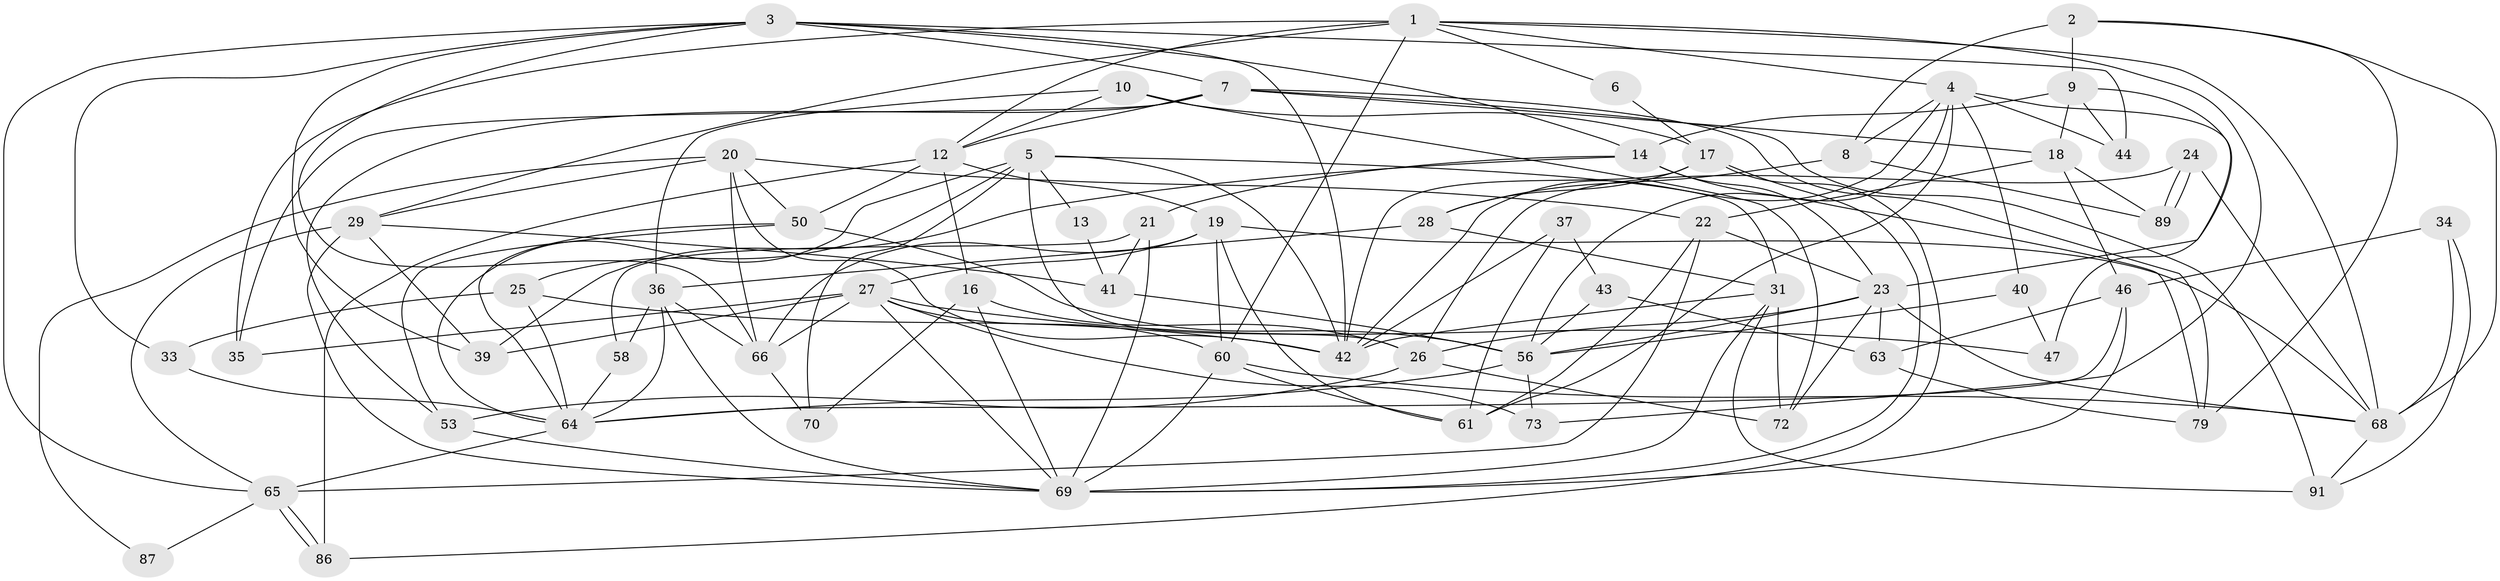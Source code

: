 // original degree distribution, {6: 0.08, 3: 0.38, 4: 0.26, 5: 0.17, 2: 0.06, 7: 0.04, 9: 0.01}
// Generated by graph-tools (version 1.1) at 2025/39/02/21/25 10:39:00]
// undirected, 61 vertices, 154 edges
graph export_dot {
graph [start="1"]
  node [color=gray90,style=filled];
  1 [super="+96"];
  2 [super="+59"];
  3 [super="+77"];
  4 [super="+90"];
  5 [super="+15"];
  6 [super="+78"];
  7 [super="+48"];
  8 [super="+62"];
  9 [super="+11"];
  10 [super="+97"];
  12 [super="+55"];
  13;
  14 [super="+95"];
  16 [super="+51"];
  17 [super="+45"];
  18 [super="+30"];
  19 [super="+98"];
  20 [super="+57"];
  21;
  22 [super="+32"];
  23 [super="+100"];
  24 [super="+85"];
  25;
  26 [super="+76"];
  27 [super="+54"];
  28;
  29 [super="+38"];
  31 [super="+49"];
  33 [super="+92"];
  34;
  35;
  36 [super="+71"];
  37;
  39;
  40;
  41 [super="+82"];
  42 [super="+74"];
  43;
  44;
  46 [super="+99"];
  47;
  50 [super="+52"];
  53;
  56 [super="+88"];
  58;
  60 [super="+83"];
  61 [super="+94"];
  63;
  64 [super="+67"];
  65 [super="+84"];
  66 [super="+93"];
  68 [super="+81"];
  69 [super="+75"];
  70;
  72 [super="+80"];
  73;
  79;
  86;
  87;
  89;
  91;
  1 -- 68;
  1 -- 6;
  1 -- 60;
  1 -- 73;
  1 -- 35;
  1 -- 29;
  1 -- 4;
  1 -- 12;
  2 -- 68;
  2 -- 9 [weight=2];
  2 -- 8;
  2 -- 79;
  3 -- 39;
  3 -- 42;
  3 -- 65;
  3 -- 33;
  3 -- 66;
  3 -- 7;
  3 -- 44;
  3 -- 14;
  4 -- 40;
  4 -- 44;
  4 -- 47;
  4 -- 56;
  4 -- 42;
  4 -- 8;
  4 -- 61;
  5 -- 13;
  5 -- 64;
  5 -- 26;
  5 -- 70;
  5 -- 25;
  5 -- 42;
  5 -- 31;
  6 -- 17;
  7 -- 91 [weight=2];
  7 -- 18;
  7 -- 35;
  7 -- 53;
  7 -- 79;
  7 -- 12;
  8 -- 28;
  8 -- 89;
  9 -- 44;
  9 -- 23;
  9 -- 14;
  9 -- 18;
  10 -- 12;
  10 -- 17;
  10 -- 36;
  10 -- 72;
  12 -- 50 [weight=2];
  12 -- 16;
  12 -- 86;
  12 -- 19;
  13 -- 41;
  14 -- 39;
  14 -- 21;
  14 -- 79;
  14 -- 23;
  16 -- 26;
  16 -- 70;
  16 -- 69;
  17 -- 28;
  17 -- 86 [weight=2];
  17 -- 42;
  17 -- 69;
  18 -- 46;
  18 -- 89;
  18 -- 22;
  19 -- 68;
  19 -- 61;
  19 -- 27;
  19 -- 60;
  19 -- 66;
  20 -- 50;
  20 -- 87;
  20 -- 42;
  20 -- 29;
  20 -- 22;
  20 -- 66;
  21 -- 69;
  21 -- 41;
  21 -- 58;
  22 -- 65;
  22 -- 61;
  22 -- 23;
  23 -- 26;
  23 -- 68;
  23 -- 56;
  23 -- 72;
  23 -- 63;
  24 -- 89;
  24 -- 89;
  24 -- 26;
  24 -- 68;
  25 -- 33;
  25 -- 42;
  25 -- 64;
  26 -- 53;
  26 -- 72;
  27 -- 69;
  27 -- 39;
  27 -- 66;
  27 -- 73;
  27 -- 60;
  27 -- 35;
  27 -- 47;
  28 -- 31 [weight=2];
  28 -- 36;
  29 -- 65;
  29 -- 69;
  29 -- 39;
  29 -- 41;
  31 -- 42;
  31 -- 72;
  31 -- 91;
  31 -- 69;
  33 -- 64;
  34 -- 46;
  34 -- 91;
  34 -- 68;
  36 -- 58;
  36 -- 66;
  36 -- 69;
  36 -- 64;
  37 -- 43;
  37 -- 42;
  37 -- 61;
  40 -- 47;
  40 -- 56;
  41 -- 56;
  43 -- 63;
  43 -- 56;
  46 -- 63;
  46 -- 69;
  46 -- 64;
  50 -- 53;
  50 -- 64;
  50 -- 56;
  53 -- 69;
  56 -- 73;
  56 -- 64;
  58 -- 64;
  60 -- 69;
  60 -- 68;
  60 -- 61;
  63 -- 79;
  64 -- 65;
  65 -- 86;
  65 -- 86;
  65 -- 87;
  66 -- 70;
  68 -- 91;
}
